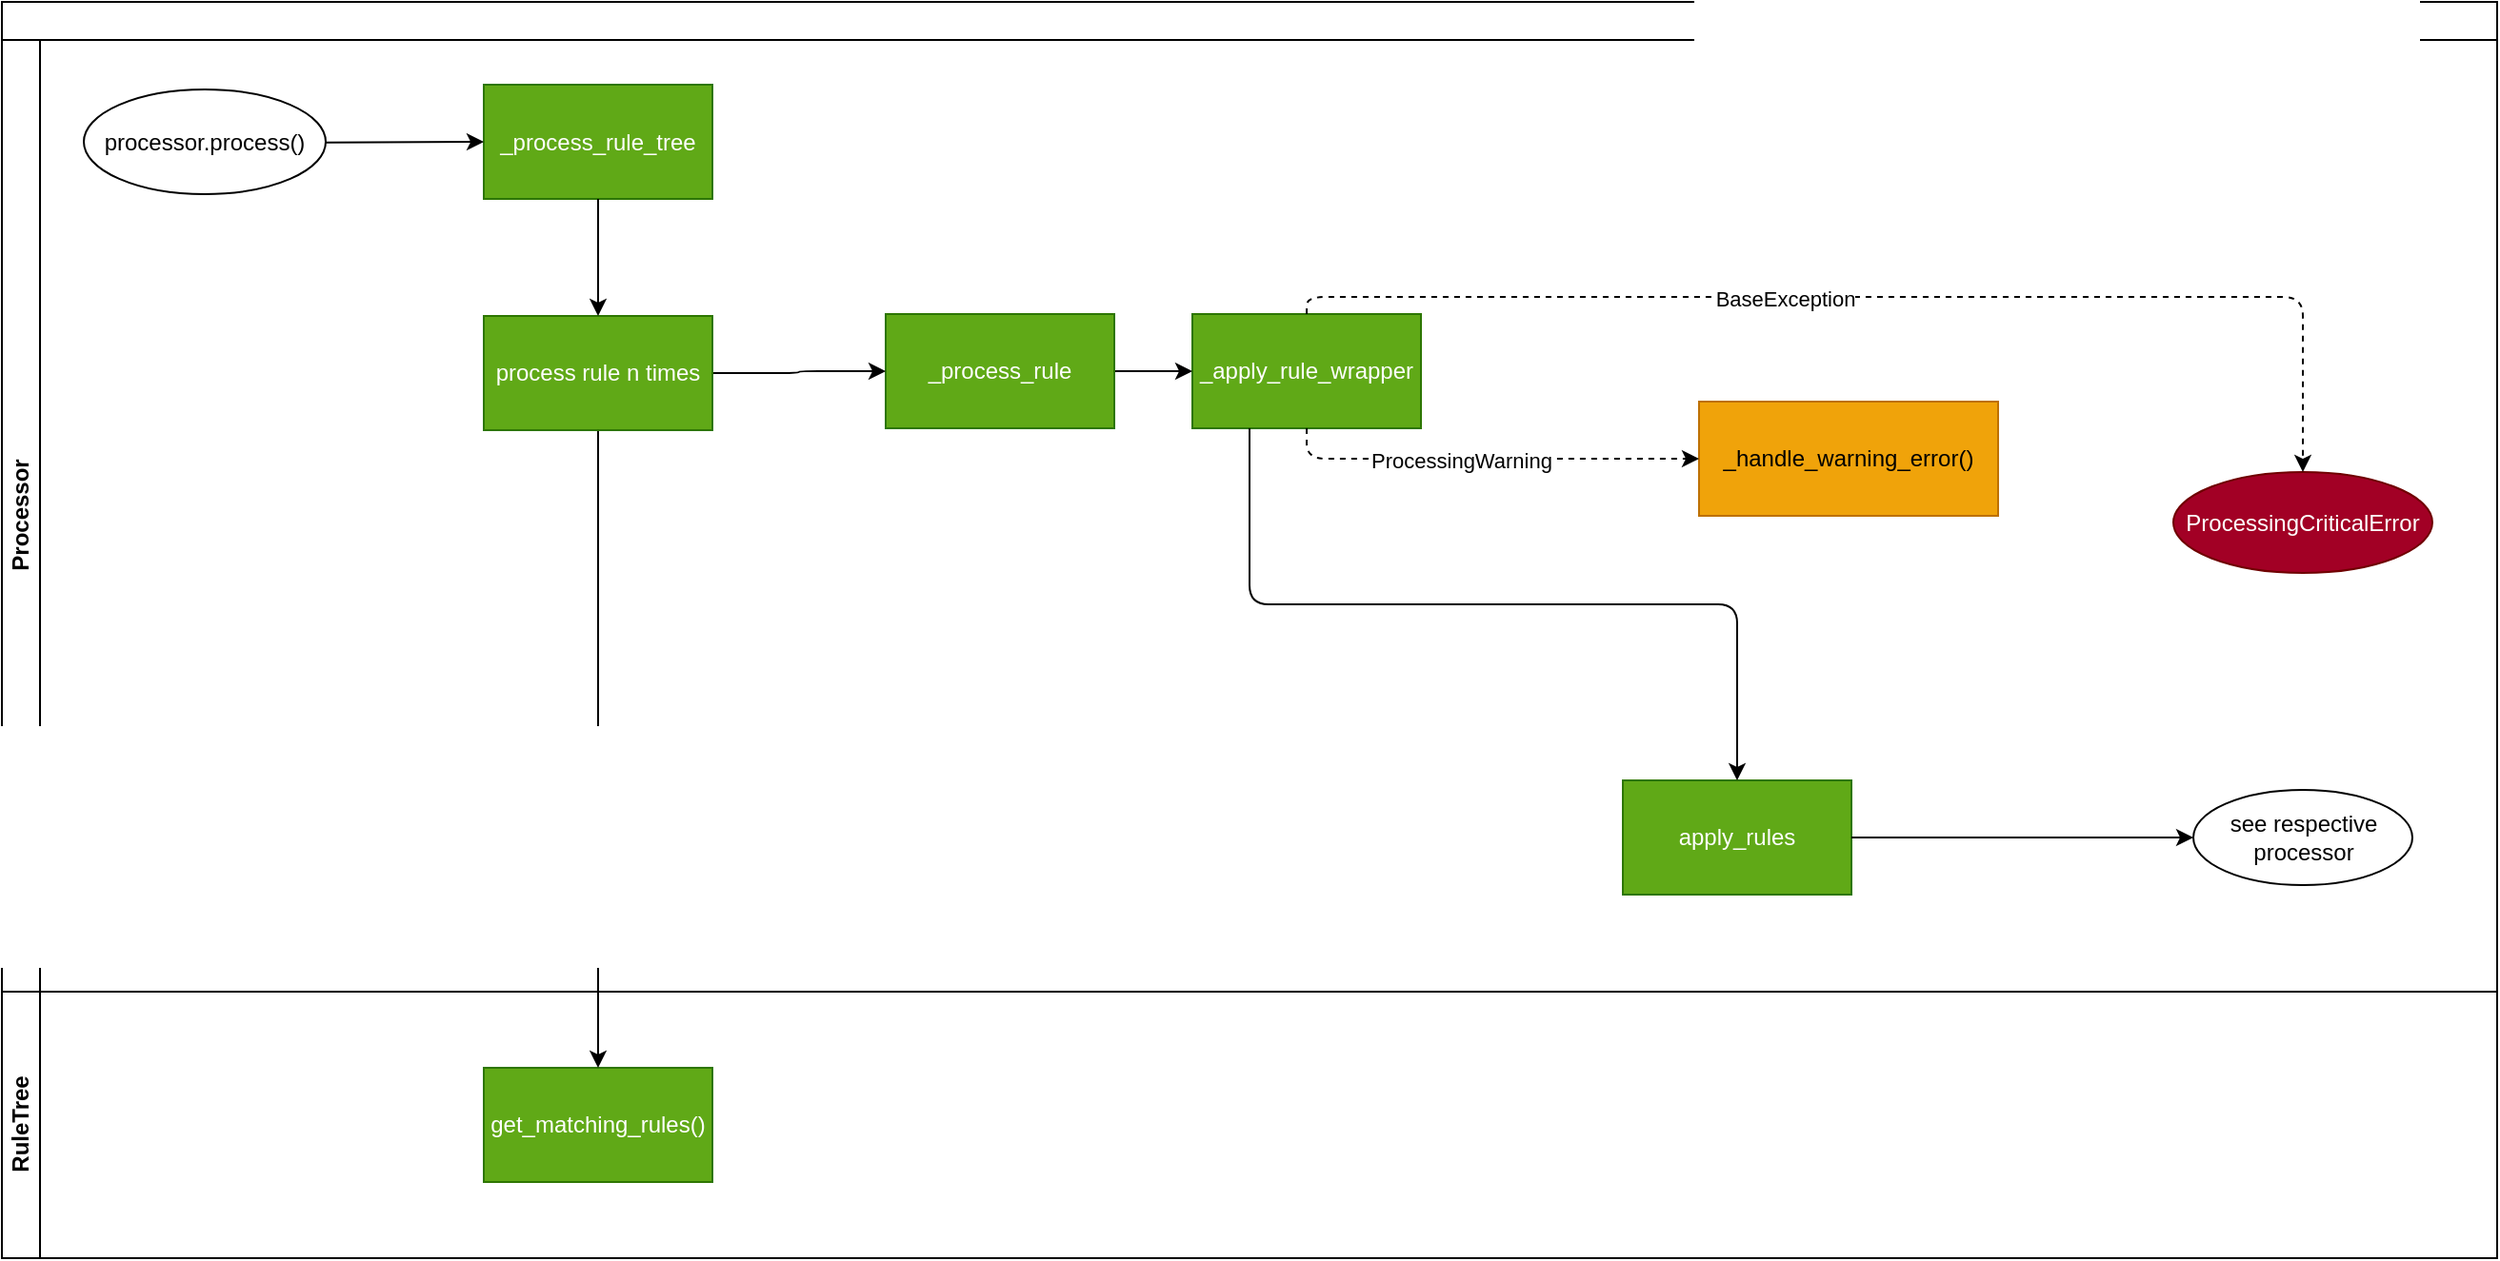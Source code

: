<mxfile>
    <diagram id="nKSH4Um_qC49pamHv1yc" name="process">
        <mxGraphModel dx="1109" dy="751" grid="1" gridSize="10" guides="1" tooltips="1" connect="1" arrows="1" fold="1" page="1" pageScale="1" pageWidth="850" pageHeight="1100" math="0" shadow="0">
            <root>
                <mxCell id="0"/>
                <mxCell id="1" parent="0"/>
                <mxCell id="2" value="" style="swimlane;childLayout=stackLayout;resizeParent=1;resizeParentMax=0;horizontal=1;startSize=20;horizontalStack=0;html=1;" parent="1" vertex="1">
                    <mxGeometry x="40" y="80" width="1310" height="660" as="geometry"/>
                </mxCell>
                <mxCell id="3" value="Processor&lt;br&gt;" style="swimlane;startSize=20;horizontal=0;html=1;" parent="2" vertex="1">
                    <mxGeometry y="20" width="1310" height="500" as="geometry"/>
                </mxCell>
                <mxCell id="6" value="_process_rule_tree" style="rounded=0;whiteSpace=wrap;html=1;fillColor=#60a917;fontColor=#ffffff;strokeColor=#2D7600;" parent="3" vertex="1">
                    <mxGeometry x="253" y="23.5" width="120" height="60" as="geometry"/>
                </mxCell>
                <mxCell id="7" value="_apply_rule_wrapper" style="whiteSpace=wrap;html=1;rounded=0;fillColor=#60a917;fontColor=#ffffff;strokeColor=#2D7600;" parent="3" vertex="1">
                    <mxGeometry x="625" y="144" width="120" height="60" as="geometry"/>
                </mxCell>
                <mxCell id="13" value="" style="edgeStyle=none;html=1;" parent="3" source="11" target="7" edge="1">
                    <mxGeometry relative="1" as="geometry"/>
                </mxCell>
                <mxCell id="11" value="_process_rule" style="whiteSpace=wrap;html=1;rounded=0;fillColor=#60a917;fontColor=#ffffff;strokeColor=#2D7600;" parent="3" vertex="1">
                    <mxGeometry x="464" y="144" width="120" height="60" as="geometry"/>
                </mxCell>
                <mxCell id="9" value="apply_rules" style="whiteSpace=wrap;html=1;rounded=0;fillColor=#60a917;fontColor=#ffffff;strokeColor=#2D7600;" parent="3" vertex="1">
                    <mxGeometry x="851" y="389" width="120" height="60" as="geometry"/>
                </mxCell>
                <mxCell id="10" value="" style="edgeStyle=orthogonalEdgeStyle;html=1;exitX=0.25;exitY=1;exitDx=0;exitDy=0;" parent="3" source="7" target="9" edge="1">
                    <mxGeometry relative="1" as="geometry"/>
                </mxCell>
                <mxCell id="16" value="see respective processor" style="ellipse;whiteSpace=wrap;html=1;rounded=0;" parent="3" vertex="1">
                    <mxGeometry x="1150.5" y="394" width="115" height="50" as="geometry"/>
                </mxCell>
                <mxCell id="17" value="" style="edgeStyle=none;html=1;" parent="3" source="9" target="16" edge="1">
                    <mxGeometry relative="1" as="geometry"/>
                </mxCell>
                <mxCell id="WBYAZaXj8DxL3BdxsGA8-22" value="_handle_warning_error()" style="rounded=0;whiteSpace=wrap;html=1;fillColor=#f0a30a;fontColor=#000000;strokeColor=#BD7000;" vertex="1" parent="3">
                    <mxGeometry x="891" y="190" width="157" height="60" as="geometry"/>
                </mxCell>
                <mxCell id="WBYAZaXj8DxL3BdxsGA8-21" value="" style="edgeStyle=orthogonalEdgeStyle;html=1;entryX=0;entryY=0.5;entryDx=0;entryDy=0;dashed=1;exitX=0.5;exitY=1;exitDx=0;exitDy=0;" edge="1" parent="3" source="7" target="WBYAZaXj8DxL3BdxsGA8-22">
                    <mxGeometry relative="1" as="geometry">
                        <mxPoint x="691.0" y="282" as="sourcePoint"/>
                        <mxPoint x="861" y="332" as="targetPoint"/>
                        <Array as="points">
                            <mxPoint x="685" y="220"/>
                        </Array>
                    </mxGeometry>
                </mxCell>
                <mxCell id="WBYAZaXj8DxL3BdxsGA8-23" value="ProcessingWarning" style="edgeLabel;html=1;align=center;verticalAlign=middle;resizable=0;points=[];" vertex="1" connectable="0" parent="WBYAZaXj8DxL3BdxsGA8-21">
                    <mxGeometry x="-0.128" y="-1" relative="1" as="geometry">
                        <mxPoint as="offset"/>
                    </mxGeometry>
                </mxCell>
                <mxCell id="5" value="RuleTree" style="swimlane;startSize=20;horizontal=0;html=1;" parent="2" vertex="1">
                    <mxGeometry y="520" width="1310" height="140" as="geometry"/>
                </mxCell>
                <mxCell id="WBYAZaXj8DxL3BdxsGA8-17" value="ProcessingCriticalError" style="ellipse;whiteSpace=wrap;html=1;fillColor=#a20025;fontColor=#ffffff;strokeColor=#6F0000;" vertex="1" parent="5">
                    <mxGeometry x="1140" y="-273" width="136" height="53" as="geometry"/>
                </mxCell>
                <mxCell id="WBYAZaXj8DxL3BdxsGA8-26" value="get_matching_rules()" style="rounded=0;whiteSpace=wrap;html=1;fillColor=#60a917;fontColor=#ffffff;strokeColor=#2D7600;" vertex="1" parent="5">
                    <mxGeometry x="253" y="39.996" width="120" height="60" as="geometry"/>
                </mxCell>
                <mxCell id="WBYAZaXj8DxL3BdxsGA8-19" value="" style="edgeStyle=orthogonalEdgeStyle;html=1;dashed=1;entryX=0.5;entryY=0;entryDx=0;entryDy=0;" edge="1" parent="2" source="7" target="WBYAZaXj8DxL3BdxsGA8-17">
                    <mxGeometry relative="1" as="geometry">
                        <mxPoint x="1211" y="220" as="targetPoint"/>
                        <Array as="points">
                            <mxPoint x="685" y="155"/>
                            <mxPoint x="1208" y="155"/>
                        </Array>
                    </mxGeometry>
                </mxCell>
                <mxCell id="WBYAZaXj8DxL3BdxsGA8-20" value="BaseException" style="edgeLabel;html=1;align=center;verticalAlign=middle;resizable=0;points=[];" vertex="1" connectable="0" parent="WBYAZaXj8DxL3BdxsGA8-19">
                    <mxGeometry x="-0.169" y="-1" relative="1" as="geometry">
                        <mxPoint as="offset"/>
                    </mxGeometry>
                </mxCell>
                <mxCell id="15" value="" style="edgeStyle=none;html=1;" parent="1" source="14" target="6" edge="1">
                    <mxGeometry relative="1" as="geometry"/>
                </mxCell>
                <mxCell id="14" value="processor.process()" style="ellipse;whiteSpace=wrap;html=1;" parent="1" vertex="1">
                    <mxGeometry x="83" y="126" width="127" height="55" as="geometry"/>
                </mxCell>
                <mxCell id="WBYAZaXj8DxL3BdxsGA8-25" style="edgeStyle=orthogonalEdgeStyle;html=1;" edge="1" parent="1" source="WBYAZaXj8DxL3BdxsGA8-24" target="WBYAZaXj8DxL3BdxsGA8-26">
                    <mxGeometry relative="1" as="geometry">
                        <mxPoint x="353" y="781.636" as="targetPoint"/>
                    </mxGeometry>
                </mxCell>
                <mxCell id="WBYAZaXj8DxL3BdxsGA8-28" style="edgeStyle=orthogonalEdgeStyle;html=1;entryX=0;entryY=0.5;entryDx=0;entryDy=0;" edge="1" parent="1" source="WBYAZaXj8DxL3BdxsGA8-24" target="11">
                    <mxGeometry relative="1" as="geometry"/>
                </mxCell>
                <mxCell id="WBYAZaXj8DxL3BdxsGA8-24" value="process rule n times" style="rounded=0;whiteSpace=wrap;html=1;fillColor=#60a917;fontColor=#ffffff;strokeColor=#2D7600;" vertex="1" parent="1">
                    <mxGeometry x="293" y="245" width="120" height="60" as="geometry"/>
                </mxCell>
                <mxCell id="12" value="" style="edgeStyle=none;html=1;" parent="1" source="6" target="WBYAZaXj8DxL3BdxsGA8-24" edge="1">
                    <mxGeometry relative="1" as="geometry">
                        <mxPoint x="353" y="260" as="targetPoint"/>
                    </mxGeometry>
                </mxCell>
            </root>
        </mxGraphModel>
    </diagram>
    <diagram id="ffa2f2aCQhQaJi0fVg0l" name="amides">
        <mxGraphModel dx="832" dy="563" grid="1" gridSize="10" guides="1" tooltips="1" connect="1" arrows="1" fold="1" page="1" pageScale="1" pageWidth="850" pageHeight="1100" math="0" shadow="0">
            <root>
                <mxCell id="0"/>
                <mxCell id="1" parent="0"/>
                <mxCell id="9Z4U4aDiHYYhcZ5fdz-h-6" value="" style="edgeStyle=none;html=1;" parent="1" source="9Z4U4aDiHYYhcZ5fdz-h-4" target="9Z4U4aDiHYYhcZ5fdz-h-5" edge="1">
                    <mxGeometry relative="1" as="geometry"/>
                </mxCell>
                <mxCell id="9Z4U4aDiHYYhcZ5fdz-h-4" value="get_dotted_field_value" style="rounded=0;whiteSpace=wrap;html=1;" parent="1" vertex="1">
                    <mxGeometry x="184" y="100" width="120" height="60" as="geometry"/>
                </mxCell>
                <mxCell id="9Z4U4aDiHYYhcZ5fdz-h-8" value="" style="edgeStyle=none;html=1;" parent="1" source="9Z4U4aDiHYYhcZ5fdz-h-5" target="9Z4U4aDiHYYhcZ5fdz-h-7" edge="1">
                    <mxGeometry relative="1" as="geometry"/>
                </mxCell>
                <mxCell id="9Z4U4aDiHYYhcZ5fdz-h-5" value="normalize (_preprocess, _tokenize, _filter_tokens)" style="whiteSpace=wrap;html=1;rounded=0;" parent="1" vertex="1">
                    <mxGeometry x="184" y="240" width="120" height="60" as="geometry"/>
                </mxCell>
                <mxCell id="9Z4U4aDiHYYhcZ5fdz-h-10" value="" style="edgeStyle=none;html=1;exitX=0.5;exitY=1;exitDx=0;exitDy=0;" parent="1" source="9Z4U4aDiHYYhcZ5fdz-h-7" target="9Z4U4aDiHYYhcZ5fdz-h-9" edge="1">
                    <mxGeometry relative="1" as="geometry"/>
                </mxCell>
                <mxCell id="9Z4U4aDiHYYhcZ5fdz-h-7" value="evaluate_cached_cmdline()&lt;br&gt;" style="whiteSpace=wrap;html=1;rounded=0;" parent="1" vertex="1">
                    <mxGeometry x="164" y="380" width="160" height="70" as="geometry"/>
                </mxCell>
                <mxCell id="FTXwl6mk0fKRvuRjYh7i-1" value="" style="edgeStyle=none;html=1;" parent="1" source="9Z4U4aDiHYYhcZ5fdz-h-9" target="9Z4U4aDiHYYhcZ5fdz-h-11" edge="1">
                    <mxGeometry relative="1" as="geometry"/>
                </mxCell>
                <mxCell id="9Z4U4aDiHYYhcZ5fdz-h-9" value="_perform_misuse_detection" style="whiteSpace=wrap;html=1;rounded=0;" parent="1" vertex="1">
                    <mxGeometry x="164" y="510" width="160" height="60" as="geometry"/>
                </mxCell>
                <mxCell id="9Z4U4aDiHYYhcZ5fdz-h-16" value="" style="edgeStyle=none;html=1;" parent="1" source="9Z4U4aDiHYYhcZ5fdz-h-11" target="9Z4U4aDiHYYhcZ5fdz-h-15" edge="1">
                    <mxGeometry relative="1" as="geometry"/>
                </mxCell>
                <mxCell id="9Z4U4aDiHYYhcZ5fdz-h-11" value="_write_target_field" style="whiteSpace=wrap;html=1;rounded=0;" parent="1" vertex="1">
                    <mxGeometry x="184" y="644" width="120" height="60" as="geometry"/>
                </mxCell>
                <mxCell id="9Z4U4aDiHYYhcZ5fdz-h-18" value="" style="edgeStyle=none;html=1;" parent="1" source="9Z4U4aDiHYYhcZ5fdz-h-15" target="9Z4U4aDiHYYhcZ5fdz-h-17" edge="1">
                    <mxGeometry relative="1" as="geometry"/>
                </mxCell>
                <mxCell id="pnTeNPJCvc6hzmIvmJag-2" value="no" style="edgeLabel;html=1;align=center;verticalAlign=middle;resizable=0;points=[];" parent="9Z4U4aDiHYYhcZ5fdz-h-18" vertex="1" connectable="0">
                    <mxGeometry x="0.329" y="-1" relative="1" as="geometry">
                        <mxPoint y="-24" as="offset"/>
                    </mxGeometry>
                </mxCell>
                <mxCell id="9Z4U4aDiHYYhcZ5fdz-h-20" value="" style="edgeStyle=none;html=1;" parent="1" source="9Z4U4aDiHYYhcZ5fdz-h-15" target="9Z4U4aDiHYYhcZ5fdz-h-19" edge="1">
                    <mxGeometry relative="1" as="geometry"/>
                </mxCell>
                <mxCell id="pnTeNPJCvc6hzmIvmJag-1" value="yes" style="edgeLabel;html=1;align=center;verticalAlign=middle;resizable=0;points=[];" parent="9Z4U4aDiHYYhcZ5fdz-h-20" vertex="1" connectable="0">
                    <mxGeometry x="0.42" relative="1" as="geometry">
                        <mxPoint x="-23" as="offset"/>
                    </mxGeometry>
                </mxCell>
                <mxCell id="9Z4U4aDiHYYhcZ5fdz-h-15" value="successful?" style="rhombus;whiteSpace=wrap;html=1;rounded=0;" parent="1" vertex="1">
                    <mxGeometry x="404" y="633" width="80" height="80" as="geometry"/>
                </mxCell>
                <mxCell id="9Z4U4aDiHYYhcZ5fdz-h-17" value="FieldExistingWarning" style="whiteSpace=wrap;html=1;rounded=0;" parent="1" vertex="1">
                    <mxGeometry x="384" y="803" width="120" height="60" as="geometry"/>
                </mxCell>
                <mxCell id="9Z4U4aDiHYYhcZ5fdz-h-19" value="add_field_to" style="whiteSpace=wrap;html=1;rounded=0;" parent="1" vertex="1">
                    <mxGeometry x="590" y="643" width="120" height="60" as="geometry"/>
                </mxCell>
            </root>
        </mxGraphModel>
    </diagram>
    <diagram id="mH7fIMBSA2bRK3SR-9NN" name="calculator">
        <mxGraphModel dx="1664" dy="614" grid="1" gridSize="10" guides="1" tooltips="1" connect="1" arrows="1" fold="1" page="1" pageScale="1" pageWidth="850" pageHeight="1100" math="0" shadow="0">
            <root>
                <mxCell id="0"/>
                <mxCell id="1" parent="0"/>
                <mxCell id="zvYX61ZlwrP2dlpT4Kj6-2" value="" style="edgeStyle=none;html=1;entryX=0.5;entryY=0;entryDx=0;entryDy=0;" parent="1" source="_rHdO-zLv44ndZzmqM-3-1" target="2P2hV0vkf87OynJqIqZS-2" edge="1">
                    <mxGeometry relative="1" as="geometry">
                        <mxPoint x="157" y="222" as="targetPoint"/>
                    </mxGeometry>
                </mxCell>
                <mxCell id="_rHdO-zLv44ndZzmqM-3-1" value="get_source_field_dict()" style="rounded=0;whiteSpace=wrap;html=1;fillColor=#60a917;fontColor=#ffffff;strokeColor=#2D7600;" parent="1" vertex="1">
                    <mxGeometry x="95" y="104" width="120" height="60" as="geometry"/>
                </mxCell>
                <mxCell id="zvYX61ZlwrP2dlpT4Kj6-4" value="" style="edgeStyle=orthogonalEdgeStyle;html=1;entryX=0.5;entryY=0;entryDx=0;entryDy=0;" parent="1" source="zvYX61ZlwrP2dlpT4Kj6-1" target="zvYX61ZlwrP2dlpT4Kj6-5" edge="1">
                    <mxGeometry relative="1" as="geometry">
                        <mxPoint x="295" y="355" as="targetPoint"/>
                    </mxGeometry>
                </mxCell>
                <mxCell id="2P2hV0vkf87OynJqIqZS-7" style="html=1;entryX=0.5;entryY=1;entryDx=0;entryDy=0;entryPerimeter=0;dashed=1;endArrow=none;endFill=0;startArrow=classic;startFill=1;opacity=20;" edge="1" parent="1" target="2P2hV0vkf87OynJqIqZS-6">
                    <mxGeometry relative="1" as="geometry">
                        <mxPoint x="217" y="422" as="sourcePoint"/>
                    </mxGeometry>
                </mxCell>
                <mxCell id="zvYX61ZlwrP2dlpT4Kj6-1" value="_template()" style="whiteSpace=wrap;html=1;rounded=0;fillColor=#60a917;fontColor=#ffffff;strokeColor=#2D7600;" parent="1" vertex="1">
                    <mxGeometry x="96" y="405" width="120" height="60" as="geometry"/>
                </mxCell>
                <mxCell id="zvYX61ZlwrP2dlpT4Kj6-8" value="" style="edgeStyle=none;html=1;" parent="1" source="zvYX61ZlwrP2dlpT4Kj6-5" target="2P2hV0vkf87OynJqIqZS-5" edge="1">
                    <mxGeometry relative="1" as="geometry">
                        <mxPoint x="420" y="612" as="targetPoint"/>
                    </mxGeometry>
                </mxCell>
                <mxCell id="2P2hV0vkf87OynJqIqZS-11" style="edgeStyle=orthogonalEdgeStyle;html=1;entryX=0.75;entryY=0;entryDx=0;entryDy=0;startArrow=none;startFill=0;endArrow=classic;endFill=1;dashed=1;" edge="1" parent="1" source="zvYX61ZlwrP2dlpT4Kj6-5" target="2P2hV0vkf87OynJqIqZS-9">
                    <mxGeometry relative="1" as="geometry"/>
                </mxCell>
                <mxCell id="2P2hV0vkf87OynJqIqZS-13" value="PaseException/ArithmeticError" style="edgeLabel;html=1;align=center;verticalAlign=middle;resizable=0;points=[];" vertex="1" connectable="0" parent="2P2hV0vkf87OynJqIqZS-11">
                    <mxGeometry x="0.064" relative="1" as="geometry">
                        <mxPoint x="49" as="offset"/>
                    </mxGeometry>
                </mxCell>
                <mxCell id="zvYX61ZlwrP2dlpT4Kj6-5" value="_calculate()&amp;nbsp;" style="whiteSpace=wrap;html=1;rounded=0;fillColor=#60a917;fontColor=#ffffff;strokeColor=#2D7600;" parent="1" vertex="1">
                    <mxGeometry x="360" y="465" width="120" height="60" as="geometry"/>
                </mxCell>
                <mxCell id="zvYX61ZlwrP2dlpT4Kj6-7" value="_write_target_field()" style="whiteSpace=wrap;html=1;rounded=1;fillColor=#60a917;fontColor=#ffffff;strokeColor=#2D7600;arcSize=50;" parent="1" vertex="1">
                    <mxGeometry x="360" y="725" width="120" height="60" as="geometry"/>
                </mxCell>
                <mxCell id="2P2hV0vkf87OynJqIqZS-3" style="edgeStyle=orthogonalEdgeStyle;html=1;entryX=0.5;entryY=0;entryDx=0;entryDy=0;" edge="1" parent="1" source="2P2hV0vkf87OynJqIqZS-2" target="zvYX61ZlwrP2dlpT4Kj6-1">
                    <mxGeometry relative="1" as="geometry"/>
                </mxCell>
                <mxCell id="2P2hV0vkf87OynJqIqZS-4" value="no" style="edgeLabel;html=1;align=center;verticalAlign=middle;resizable=0;points=[];" vertex="1" connectable="0" parent="2P2hV0vkf87OynJqIqZS-3">
                    <mxGeometry x="-0.179" relative="1" as="geometry">
                        <mxPoint as="offset"/>
                    </mxGeometry>
                </mxCell>
                <mxCell id="2P2hV0vkf87OynJqIqZS-2" value="_has_missing_values()" style="rhombus;whiteSpace=wrap;html=1;fillColor=#60a917;fontColor=#ffffff;strokeColor=#2D7600;" vertex="1" parent="1">
                    <mxGeometry x="82" y="222" width="148" height="130" as="geometry"/>
                </mxCell>
                <mxCell id="2P2hV0vkf87OynJqIqZS-8" style="edgeStyle=none;html=1;entryX=0.5;entryY=0;entryDx=0;entryDy=0;startArrow=none;startFill=0;endArrow=classic;endFill=1;" edge="1" parent="1" source="2P2hV0vkf87OynJqIqZS-5" target="zvYX61ZlwrP2dlpT4Kj6-7">
                    <mxGeometry relative="1" as="geometry"/>
                </mxCell>
                <mxCell id="2P2hV0vkf87OynJqIqZS-5" value="bfn.evaluate_stack()" style="rounded=0;whiteSpace=wrap;html=1;fillColor=#60a917;fontColor=#ffffff;strokeColor=#2D7600;" vertex="1" parent="1">
                    <mxGeometry x="360" y="582" width="120" height="60" as="geometry"/>
                </mxCell>
                <mxCell id="2P2hV0vkf87OynJqIqZS-6" value="replaces field names with field values" style="shape=note;strokeWidth=2;fontSize=14;size=20;whiteSpace=wrap;html=1;fillColor=#fff2cc;strokeColor=#d6b656;fontColor=#666600;" vertex="1" parent="1">
                    <mxGeometry x="380" y="50" width="110.0" height="80" as="geometry"/>
                </mxCell>
                <mxCell id="2P2hV0vkf87OynJqIqZS-9" value="_handle_warning_error()" style="rounded=0;whiteSpace=wrap;html=1;fillColor=#f0a30a;fontColor=#000000;strokeColor=#BD7000;" vertex="1" parent="1">
                    <mxGeometry x="75.5" y="582" width="161" height="60" as="geometry"/>
                </mxCell>
                <mxCell id="2P2hV0vkf87OynJqIqZS-16" style="edgeStyle=orthogonalEdgeStyle;html=1;entryX=0;entryY=0.5;entryDx=0;entryDy=0;dashed=1;startArrow=none;startFill=0;endArrow=classic;endFill=1;" edge="1" parent="1" source="2P2hV0vkf87OynJqIqZS-14" target="2P2hV0vkf87OynJqIqZS-9">
                    <mxGeometry relative="1" as="geometry">
                        <Array as="points">
                            <mxPoint x="40" y="25"/>
                            <mxPoint x="40" y="612"/>
                        </Array>
                    </mxGeometry>
                </mxCell>
                <mxCell id="2P2hV0vkf87OynJqIqZS-17" value="TimeoutError" style="edgeLabel;html=1;align=center;verticalAlign=middle;resizable=0;points=[];" vertex="1" connectable="0" parent="2P2hV0vkf87OynJqIqZS-16">
                    <mxGeometry x="0.197" y="-1" relative="1" as="geometry">
                        <mxPoint as="offset"/>
                    </mxGeometry>
                </mxCell>
                <mxCell id="2P2hV0vkf87OynJqIqZS-20" value="" style="edgeStyle=orthogonalEdgeStyle;html=1;startArrow=none;startFill=0;endArrow=classic;endFill=1;" edge="1" parent="1" source="2P2hV0vkf87OynJqIqZS-14" target="_rHdO-zLv44ndZzmqM-3-1">
                    <mxGeometry relative="1" as="geometry"/>
                </mxCell>
                <mxCell id="2P2hV0vkf87OynJqIqZS-14" value="apply_rules()" style="ellipse;whiteSpace=wrap;html=1;" vertex="1" parent="1">
                    <mxGeometry x="98" width="115" height="50" as="geometry"/>
                </mxCell>
                <mxCell id="2P2hV0vkf87OynJqIqZS-19" style="html=1;entryX=0.5;entryY=1;entryDx=0;entryDy=0;dashed=1;startArrow=none;startFill=0;endArrow=classic;endFill=1;opacity=20;" edge="1" parent="1" source="2P2hV0vkf87OynJqIqZS-18" target="2P2hV0vkf87OynJqIqZS-9">
                    <mxGeometry relative="1" as="geometry"/>
                </mxCell>
                <mxCell id="2P2hV0vkf87OynJqIqZS-18" value="could be replaced with raise processing warnings?" style="shape=note;strokeWidth=2;fontSize=14;size=20;whiteSpace=wrap;html=1;fillColor=#76608a;strokeColor=#432D57;fontColor=#ffffff;" vertex="1" parent="1">
                    <mxGeometry x="40" y="705" width="110.0" height="80" as="geometry"/>
                </mxCell>
            </root>
        </mxGraphModel>
    </diagram>
    <diagram id="dzCZbwh3EVMsIp7qwwPl" name="DomainLableExtractor">
        <mxGraphModel dx="1280" dy="472" grid="1" gridSize="10" guides="1" tooltips="1" connect="1" arrows="1" fold="1" page="1" pageScale="1" pageWidth="850" pageHeight="1100" math="0" shadow="0">
            <root>
                <mxCell id="0"/>
                <mxCell id="1" parent="0"/>
                <mxCell id="4mkf00EvTaedJOEyoj3c-5" value="" style="edgeStyle=none;html=1;" parent="1" source="4mkf00EvTaedJOEyoj3c-1" target="4mkf00EvTaedJOEyoj3c-4" edge="1">
                    <mxGeometry relative="1" as="geometry"/>
                </mxCell>
                <mxCell id="4mkf00EvTaedJOEyoj3c-1" value="get_dotted_field_value()" style="rounded=0;whiteSpace=wrap;html=1;" parent="1" vertex="1">
                    <mxGeometry x="40" y="40" width="140" height="60" as="geometry"/>
                </mxCell>
                <mxCell id="4mkf00EvTaedJOEyoj3c-7" value="" style="edgeStyle=none;html=1;" parent="1" source="4mkf00EvTaedJOEyoj3c-4" target="4mkf00EvTaedJOEyoj3c-6" edge="1">
                    <mxGeometry relative="1" as="geometry"/>
                </mxCell>
                <mxCell id="4mkf00EvTaedJOEyoj3c-11" value="no" style="edgeLabel;html=1;align=center;verticalAlign=middle;resizable=0;points=[];" parent="4mkf00EvTaedJOEyoj3c-7" vertex="1" connectable="0">
                    <mxGeometry x="-0.373" relative="1" as="geometry">
                        <mxPoint x="10" as="offset"/>
                    </mxGeometry>
                </mxCell>
                <mxCell id="4mkf00EvTaedJOEyoj3c-9" value="" style="edgeStyle=none;html=1;" parent="1" source="4mkf00EvTaedJOEyoj3c-4" target="4mkf00EvTaedJOEyoj3c-8" edge="1">
                    <mxGeometry relative="1" as="geometry"/>
                </mxCell>
                <mxCell id="4mkf00EvTaedJOEyoj3c-10" value="yes" style="edgeLabel;html=1;align=center;verticalAlign=middle;resizable=0;points=[];" parent="4mkf00EvTaedJOEyoj3c-9" vertex="1" connectable="0">
                    <mxGeometry x="0.364" y="1" relative="1" as="geometry">
                        <mxPoint y="-20" as="offset"/>
                    </mxGeometry>
                </mxCell>
                <mxCell id="4mkf00EvTaedJOEyoj3c-4" value="domain value none?" style="rhombus;whiteSpace=wrap;html=1;rounded=0;" parent="1" vertex="1">
                    <mxGeometry x="57" y="156" width="104" height="110" as="geometry"/>
                </mxCell>
                <mxCell id="4mkf00EvTaedJOEyoj3c-13" value="" style="edgeStyle=none;html=1;" parent="1" source="4mkf00EvTaedJOEyoj3c-6" target="4mkf00EvTaedJOEyoj3c-12" edge="1">
                    <mxGeometry relative="1" as="geometry"/>
                </mxCell>
                <mxCell id="4mkf00EvTaedJOEyoj3c-6" value="event.get(tagging_field)" style="whiteSpace=wrap;html=1;rounded=0;" parent="1" vertex="1">
                    <mxGeometry x="210" y="180" width="140" height="60" as="geometry"/>
                </mxCell>
                <mxCell id="4mkf00EvTaedJOEyoj3c-8" value="return" style="whiteSpace=wrap;html=1;rounded=0;" parent="1" vertex="1">
                    <mxGeometry x="50" y="340" width="120" height="60" as="geometry"/>
                </mxCell>
                <mxCell id="4mkf00EvTaedJOEyoj3c-15" value="" style="edgeStyle=none;html=1;" parent="1" source="4mkf00EvTaedJOEyoj3c-12" target="4mkf00EvTaedJOEyoj3c-14" edge="1">
                    <mxGeometry relative="1" as="geometry"/>
                </mxCell>
                <mxCell id="JhS0FlCXssFP-BEE5DSX-16" value="no" style="edgeLabel;html=1;align=center;verticalAlign=middle;resizable=0;points=[];" parent="4mkf00EvTaedJOEyoj3c-15" vertex="1" connectable="0">
                    <mxGeometry x="-0.376" y="-2" relative="1" as="geometry">
                        <mxPoint as="offset"/>
                    </mxGeometry>
                </mxCell>
                <mxCell id="4mkf00EvTaedJOEyoj3c-17" value="" style="edgeStyle=none;html=1;" parent="1" source="4mkf00EvTaedJOEyoj3c-12" target="4mkf00EvTaedJOEyoj3c-16" edge="1">
                    <mxGeometry relative="1" as="geometry"/>
                </mxCell>
                <mxCell id="JhS0FlCXssFP-BEE5DSX-15" value="yes" style="edgeLabel;html=1;align=center;verticalAlign=middle;resizable=0;points=[];" parent="4mkf00EvTaedJOEyoj3c-17" vertex="1" connectable="0">
                    <mxGeometry x="-0.328" relative="1" as="geometry">
                        <mxPoint as="offset"/>
                    </mxGeometry>
                </mxCell>
                <mxCell id="4mkf00EvTaedJOEyoj3c-12" value="valid domain?" style="rhombus;whiteSpace=wrap;html=1;rounded=0;" parent="1" vertex="1">
                    <mxGeometry x="460" y="161" width="110" height="100" as="geometry"/>
                </mxCell>
                <mxCell id="JhS0FlCXssFP-BEE5DSX-4" value="" style="edgeStyle=none;html=1;" parent="1" source="4mkf00EvTaedJOEyoj3c-14" target="JhS0FlCXssFP-BEE5DSX-3" edge="1">
                    <mxGeometry relative="1" as="geometry"/>
                </mxCell>
                <mxCell id="4mkf00EvTaedJOEyoj3c-14" value="_tld_extractor(domain)" style="whiteSpace=wrap;html=1;rounded=0;" parent="1" vertex="1">
                    <mxGeometry x="455" y="361" width="120" height="60" as="geometry"/>
                </mxCell>
                <mxCell id="4mkf00EvTaedJOEyoj3c-19" value="" style="edgeStyle=none;html=1;" parent="1" source="4mkf00EvTaedJOEyoj3c-16" target="4mkf00EvTaedJOEyoj3c-18" edge="1">
                    <mxGeometry relative="1" as="geometry"/>
                </mxCell>
                <mxCell id="4mkf00EvTaedJOEyoj3c-16" value="append(tag for valid ip)" style="whiteSpace=wrap;html=1;rounded=0;" parent="1" vertex="1">
                    <mxGeometry x="645" y="181" width="120" height="60" as="geometry"/>
                </mxCell>
                <mxCell id="4mkf00EvTaedJOEyoj3c-21" value="" style="edgeStyle=none;html=1;" parent="1" source="4mkf00EvTaedJOEyoj3c-18" target="4mkf00EvTaedJOEyoj3c-20" edge="1">
                    <mxGeometry relative="1" as="geometry"/>
                </mxCell>
                <mxCell id="4mkf00EvTaedJOEyoj3c-18" value="updated field assinged to event&amp;nbsp;" style="whiteSpace=wrap;html=1;rounded=0;" parent="1" vertex="1">
                    <mxGeometry x="845" y="181" width="120" height="60" as="geometry"/>
                </mxCell>
                <mxCell id="4mkf00EvTaedJOEyoj3c-20" value="return" style="whiteSpace=wrap;html=1;rounded=0;" parent="1" vertex="1">
                    <mxGeometry x="1045" y="181" width="120" height="60" as="geometry"/>
                </mxCell>
                <mxCell id="JhS0FlCXssFP-BEE5DSX-6" value="" style="edgeStyle=none;html=1;" parent="1" source="JhS0FlCXssFP-BEE5DSX-3" target="JhS0FlCXssFP-BEE5DSX-5" edge="1">
                    <mxGeometry relative="1" as="geometry"/>
                </mxCell>
                <mxCell id="JhS0FlCXssFP-BEE5DSX-13" value="yes" style="edgeLabel;html=1;align=center;verticalAlign=middle;resizable=0;points=[];" parent="JhS0FlCXssFP-BEE5DSX-6" vertex="1" connectable="0">
                    <mxGeometry x="-0.344" relative="1" as="geometry">
                        <mxPoint as="offset"/>
                    </mxGeometry>
                </mxCell>
                <mxCell id="JhS0FlCXssFP-BEE5DSX-8" value="" style="edgeStyle=none;html=1;" parent="1" source="JhS0FlCXssFP-BEE5DSX-3" target="JhS0FlCXssFP-BEE5DSX-7" edge="1">
                    <mxGeometry relative="1" as="geometry"/>
                </mxCell>
                <mxCell id="JhS0FlCXssFP-BEE5DSX-14" value="no" style="edgeLabel;html=1;align=center;verticalAlign=middle;resizable=0;points=[];" parent="JhS0FlCXssFP-BEE5DSX-8" vertex="1" connectable="0">
                    <mxGeometry x="-0.189" relative="1" as="geometry">
                        <mxPoint as="offset"/>
                    </mxGeometry>
                </mxCell>
                <mxCell id="JhS0FlCXssFP-BEE5DSX-3" value="gültige tld &lt;br&gt;vorhanden" style="rhombus;whiteSpace=wrap;html=1;rounded=0;" parent="1" vertex="1">
                    <mxGeometry x="458" y="491" width="115" height="109" as="geometry"/>
                </mxCell>
                <mxCell id="JhS0FlCXssFP-BEE5DSX-10" value="" style="edgeStyle=none;html=1;" parent="1" source="JhS0FlCXssFP-BEE5DSX-5" target="JhS0FlCXssFP-BEE5DSX-9" edge="1">
                    <mxGeometry relative="1" as="geometry"/>
                </mxCell>
                <mxCell id="JhS0FlCXssFP-BEE5DSX-5" value="lables_dict" style="whiteSpace=wrap;html=1;rounded=0;" parent="1" vertex="1">
                    <mxGeometry x="650.5" y="515.5" width="120" height="60" as="geometry"/>
                </mxCell>
                <mxCell id="JhS0FlCXssFP-BEE5DSX-12" value="" style="edgeStyle=none;html=1;" parent="1" source="JhS0FlCXssFP-BEE5DSX-7" target="JhS0FlCXssFP-BEE5DSX-11" edge="1">
                    <mxGeometry relative="1" as="geometry"/>
                </mxCell>
                <mxCell id="JhS0FlCXssFP-BEE5DSX-7" value="append(invaldi_domain)" style="whiteSpace=wrap;html=1;rounded=0;" parent="1" vertex="1">
                    <mxGeometry x="444.5" y="704.5" width="144.5" height="60" as="geometry"/>
                </mxCell>
                <mxCell id="JhS0FlCXssFP-BEE5DSX-9" value="add_field_to()" style="whiteSpace=wrap;html=1;rounded=0;" parent="1" vertex="1">
                    <mxGeometry x="850.5" y="515.5" width="120" height="60" as="geometry"/>
                </mxCell>
                <mxCell id="JhS0FlCXssFP-BEE5DSX-11" value="update tagging_field" style="whiteSpace=wrap;html=1;rounded=0;" parent="1" vertex="1">
                    <mxGeometry x="456.75" y="844.5" width="120" height="60" as="geometry"/>
                </mxCell>
            </root>
        </mxGraphModel>
    </diagram>
    <diagram id="CZ75fB0ZorCLcaY44Z6D" name="SelectiveExtractor">
        <mxGraphModel dx="832" dy="563" grid="1" gridSize="10" guides="1" tooltips="1" connect="1" arrows="1" fold="1" page="1" pageScale="1" pageWidth="850" pageHeight="1100" math="0" shadow="0">
            <root>
                <mxCell id="0"/>
                <mxCell id="1" parent="0"/>
                <mxCell id="K12p3k7zBKBgzINJIY3F-3" value="" style="edgeStyle=none;html=1;" parent="1" source="K12p3k7zBKBgzINJIY3F-1" target="K12p3k7zBKBgzINJIY3F-2" edge="1">
                    <mxGeometry relative="1" as="geometry"/>
                </mxCell>
                <mxCell id="K12p3k7zBKBgzINJIY3F-1" value="get_source_fields_dict()" style="rounded=0;whiteSpace=wrap;html=1;" parent="1" vertex="1">
                    <mxGeometry x="80" y="40" width="150" height="60" as="geometry"/>
                </mxCell>
                <mxCell id="K12p3k7zBKBgzINJIY3F-5" value="" style="edgeStyle=none;html=1;" parent="1" source="K12p3k7zBKBgzINJIY3F-2" target="K12p3k7zBKBgzINJIY3F-4" edge="1">
                    <mxGeometry relative="1" as="geometry"/>
                </mxCell>
                <mxCell id="K12p3k7zBKBgzINJIY3F-2" value="handle_missing_fields()" style="whiteSpace=wrap;html=1;rounded=0;" parent="1" vertex="1">
                    <mxGeometry x="78" y="180" width="155" height="60" as="geometry"/>
                </mxCell>
                <mxCell id="K12p3k7zBKBgzINJIY3F-7" value="" style="edgeStyle=none;html=1;" parent="1" source="K12p3k7zBKBgzINJIY3F-4" target="K12p3k7zBKBgzINJIY3F-6" edge="1">
                    <mxGeometry relative="1" as="geometry"/>
                </mxCell>
                <mxCell id="K12p3k7zBKBgzINJIY3F-4" value="filtert Einträge in flattened fields mit content None" style="whiteSpace=wrap;html=1;rounded=0;" parent="1" vertex="1">
                    <mxGeometry x="95.5" y="320" width="120" height="60" as="geometry"/>
                </mxCell>
                <mxCell id="K12p3k7zBKBgzINJIY3F-9" value="" style="edgeStyle=none;html=1;" parent="1" source="K12p3k7zBKBgzINJIY3F-6" target="K12p3k7zBKBgzINJIY3F-8" edge="1">
                    <mxGeometry relative="1" as="geometry"/>
                </mxCell>
                <mxCell id="K12p3k7zBKBgzINJIY3F-6" value="Überprüfen ob noch felder in flattened fields verbleiben" style="whiteSpace=wrap;html=1;rounded=0;" parent="1" vertex="1">
                    <mxGeometry x="295.5" y="320" width="120" height="60" as="geometry"/>
                </mxCell>
                <mxCell id="K12p3k7zBKBgzINJIY3F-11" value="" style="edgeStyle=none;html=1;" parent="1" source="K12p3k7zBKBgzINJIY3F-8" target="K12p3k7zBKBgzINJIY3F-10" edge="1">
                    <mxGeometry relative="1" as="geometry"/>
                </mxCell>
                <mxCell id="K12p3k7zBKBgzINJIY3F-8" value="fügt content aus entsprechendem field in flattened fields zu filtered_event hinzu" style="whiteSpace=wrap;html=1;rounded=0;" parent="1" vertex="1">
                    <mxGeometry x="495.5" y="320" width="120" height="60" as="geometry"/>
                </mxCell>
                <mxCell id="K12p3k7zBKBgzINJIY3F-10" value="fügt filtered_event zu _extra_data hinzu" style="whiteSpace=wrap;html=1;rounded=0;" parent="1" vertex="1">
                    <mxGeometry x="495.5" y="460" width="120" height="60" as="geometry"/>
                </mxCell>
            </root>
        </mxGraphModel>
    </diagram>
    <diagram id="CX6z4NCcaDROQz5qWGTK" name="Dissector">
        <mxGraphModel dx="832" dy="307" grid="1" gridSize="10" guides="1" tooltips="1" connect="1" arrows="1" fold="1" page="1" pageScale="1" pageWidth="850" pageHeight="1100" math="0" shadow="0">
            <root>
                <mxCell id="0"/>
                <mxCell id="1" parent="0"/>
                <mxCell id="GlU9T9T3_1nCLfFwFB1q-5" value="" style="edgeStyle=none;html=1;" parent="1" source="GlU9T9T3_1nCLfFwFB1q-2" target="GlU9T9T3_1nCLfFwFB1q-4" edge="1">
                    <mxGeometry relative="1" as="geometry"/>
                </mxCell>
                <mxCell id="GlU9T9T3_1nCLfFwFB1q-2" value="sorted()" style="whiteSpace=wrap;html=1;rounded=0;" parent="1" vertex="1">
                    <mxGeometry x="40" y="180" width="120" height="60" as="geometry"/>
                </mxCell>
                <mxCell id="GlU9T9T3_1nCLfFwFB1q-7" value="" style="edgeStyle=none;html=1;" parent="1" source="GlU9T9T3_1nCLfFwFB1q-4" target="GlU9T9T3_1nCLfFwFB1q-6" edge="1">
                    <mxGeometry relative="1" as="geometry"/>
                </mxCell>
                <mxCell id="GlU9T9T3_1nCLfFwFB1q-4" value="get_mappings()" style="whiteSpace=wrap;html=1;rounded=0;" parent="1" vertex="1">
                    <mxGeometry x="240" y="180" width="120" height="60" as="geometry"/>
                </mxCell>
                <mxCell id="GlU9T9T3_1nCLfFwFB1q-9" value="" style="edgeStyle=none;html=1;endArrow=classic;endFill=1;startArrow=none;startFill=0;" parent="1" source="GlU9T9T3_1nCLfFwFB1q-6" target="GlU9T9T3_1nCLfFwFB1q-8" edge="1">
                    <mxGeometry relative="1" as="geometry"/>
                </mxCell>
                <mxCell id="GlU9T9T3_1nCLfFwFB1q-6" value="action()" style="whiteSpace=wrap;html=1;rounded=0;" parent="1" vertex="1">
                    <mxGeometry x="440" y="180" width="120" height="60" as="geometry"/>
                </mxCell>
                <mxCell id="GlU9T9T3_1nCLfFwFB1q-11" value="" style="edgeStyle=none;html=1;startArrow=none;startFill=0;endArrow=classic;endFill=1;" parent="1" source="GlU9T9T3_1nCLfFwFB1q-8" target="GlU9T9T3_1nCLfFwFB1q-10" edge="1">
                    <mxGeometry relative="1" as="geometry"/>
                </mxCell>
                <mxCell id="GlU9T9T3_1nCLfFwFB1q-8" value="apply_mapping()" style="whiteSpace=wrap;html=1;rounded=0;" parent="1" vertex="1">
                    <mxGeometry x="440" y="320" width="120" height="60" as="geometry"/>
                </mxCell>
                <mxCell id="GlU9T9T3_1nCLfFwFB1q-10" value="apply_convert_datatype()" style="whiteSpace=wrap;html=1;rounded=0;" parent="1" vertex="1">
                    <mxGeometry x="413" y="460" width="180" height="60" as="geometry"/>
                </mxCell>
            </root>
        </mxGraphModel>
    </diagram>
    <diagram id="CjQndJgezk9JFV1QUX_G" name="DatetimeExtractor">
        <mxGraphModel dx="832" dy="307" grid="1" gridSize="10" guides="1" tooltips="1" connect="1" arrows="1" fold="1" page="1" pageScale="1" pageWidth="850" pageHeight="1100" math="0" shadow="0">
            <root>
                <mxCell id="0"/>
                <mxCell id="1" parent="0"/>
                <mxCell id="zX6YVY_rNJLvX0FKiP5U-3" value="" style="edgeStyle=none;html=1;" parent="1" source="zX6YVY_rNJLvX0FKiP5U-1" target="zX6YVY_rNJLvX0FKiP5U-2" edge="1">
                    <mxGeometry relative="1" as="geometry"/>
                </mxCell>
                <mxCell id="zX6YVY_rNJLvX0FKiP5U-1" value="get_dotted_field_value()" style="rounded=0;whiteSpace=wrap;html=1;" parent="1" vertex="1">
                    <mxGeometry x="48" y="40" width="150" height="60" as="geometry"/>
                </mxCell>
                <mxCell id="zX6YVY_rNJLvX0FKiP5U-5" value="" style="edgeStyle=none;html=1;" parent="1" source="zX6YVY_rNJLvX0FKiP5U-2" target="zX6YVY_rNJLvX0FKiP5U-4" edge="1">
                    <mxGeometry relative="1" as="geometry"/>
                </mxCell>
                <mxCell id="zX6YVY_rNJLvX0FKiP5U-2" value="TimestampParser.from_string()" style="whiteSpace=wrap;html=1;rounded=0;" parent="1" vertex="1">
                    <mxGeometry x="5" y="180" width="235" height="60" as="geometry"/>
                </mxCell>
                <mxCell id="zX6YVY_rNJLvX0FKiP5U-7" value="" style="edgeStyle=none;html=1;" parent="1" source="zX6YVY_rNJLvX0FKiP5U-4" target="zX6YVY_rNJLvX0FKiP5U-6" edge="1">
                    <mxGeometry relative="1" as="geometry"/>
                </mxCell>
                <mxCell id="zX6YVY_rNJLvX0FKiP5U-4" value="tzname()" style="whiteSpace=wrap;html=1;rounded=0;" parent="1" vertex="1">
                    <mxGeometry x="377.5" y="180" width="120" height="60" as="geometry"/>
                </mxCell>
                <mxCell id="zX6YVY_rNJLvX0FKiP5U-9" value="" style="edgeStyle=none;html=1;" parent="1" source="zX6YVY_rNJLvX0FKiP5U-6" target="zX6YVY_rNJLvX0FKiP5U-8" edge="1">
                    <mxGeometry relative="1" as="geometry"/>
                </mxCell>
                <mxCell id="zX6YVY_rNJLvX0FKiP5U-6" value="split_timestamp" style="whiteSpace=wrap;html=1;rounded=0;" parent="1" vertex="1">
                    <mxGeometry x="377.5" y="320" width="120" height="60" as="geometry"/>
                </mxCell>
                <mxCell id="zX6YVY_rNJLvX0FKiP5U-8" value="_write_target_field()" style="whiteSpace=wrap;html=1;rounded=0;" parent="1" vertex="1">
                    <mxGeometry x="577.5" y="320" width="120" height="60" as="geometry"/>
                </mxCell>
            </root>
        </mxGraphModel>
    </diagram>
    <diagram id="nOLgSQBk03cdVf7boZVI" name="concatenator">
        <mxGraphModel dx="832" dy="307" grid="1" gridSize="10" guides="1" tooltips="1" connect="1" arrows="1" fold="1" page="1" pageScale="1" pageWidth="850" pageHeight="1100" math="0" shadow="0">
            <root>
                <mxCell id="0"/>
                <mxCell id="1" parent="0"/>
                <mxCell id="ewc7HnPh73p7jdbFowZP-3" value="" style="edgeStyle=none;html=1;" parent="1" source="ewc7HnPh73p7jdbFowZP-1" target="ewc7HnPh73p7jdbFowZP-2" edge="1">
                    <mxGeometry relative="1" as="geometry"/>
                </mxCell>
                <mxCell id="ewc7HnPh73p7jdbFowZP-1" value="_get_dotted_field_value()" style="rounded=0;whiteSpace=wrap;html=1;" parent="1" vertex="1">
                    <mxGeometry x="40" y="40" width="170" height="60" as="geometry"/>
                </mxCell>
                <mxCell id="ewc7HnPh73p7jdbFowZP-5" value="" style="edgeStyle=none;html=1;" parent="1" source="ewc7HnPh73p7jdbFowZP-2" edge="1">
                    <mxGeometry relative="1" as="geometry">
                        <mxPoint x="265" y="210" as="targetPoint"/>
                    </mxGeometry>
                </mxCell>
                <mxCell id="ewc7HnPh73p7jdbFowZP-2" value="append(field_value)" style="whiteSpace=wrap;html=1;rounded=0;" parent="1" vertex="1">
                    <mxGeometry x="65" y="180" width="120" height="60" as="geometry"/>
                </mxCell>
                <mxCell id="ewc7HnPh73p7jdbFowZP-10" value="" style="edgeStyle=none;html=1;" parent="1" source="ewc7HnPh73p7jdbFowZP-8" target="ewc7HnPh73p7jdbFowZP-9" edge="1">
                    <mxGeometry relative="1" as="geometry"/>
                </mxCell>
                <mxCell id="ewc7HnPh73p7jdbFowZP-8" value="ausfiltern der None-Werte" style="rounded=0;whiteSpace=wrap;html=1;" parent="1" vertex="1">
                    <mxGeometry x="270" y="180" width="120" height="60" as="geometry"/>
                </mxCell>
                <mxCell id="ewc7HnPh73p7jdbFowZP-9" value="&amp;nbsp;verwendet separator um Werte aus der Liste zu zeichenkette zu verarbeiten" style="whiteSpace=wrap;html=1;rounded=0;" parent="1" vertex="1">
                    <mxGeometry x="470" y="180" width="160" height="60" as="geometry"/>
                </mxCell>
            </root>
        </mxGraphModel>
    </diagram>
</mxfile>